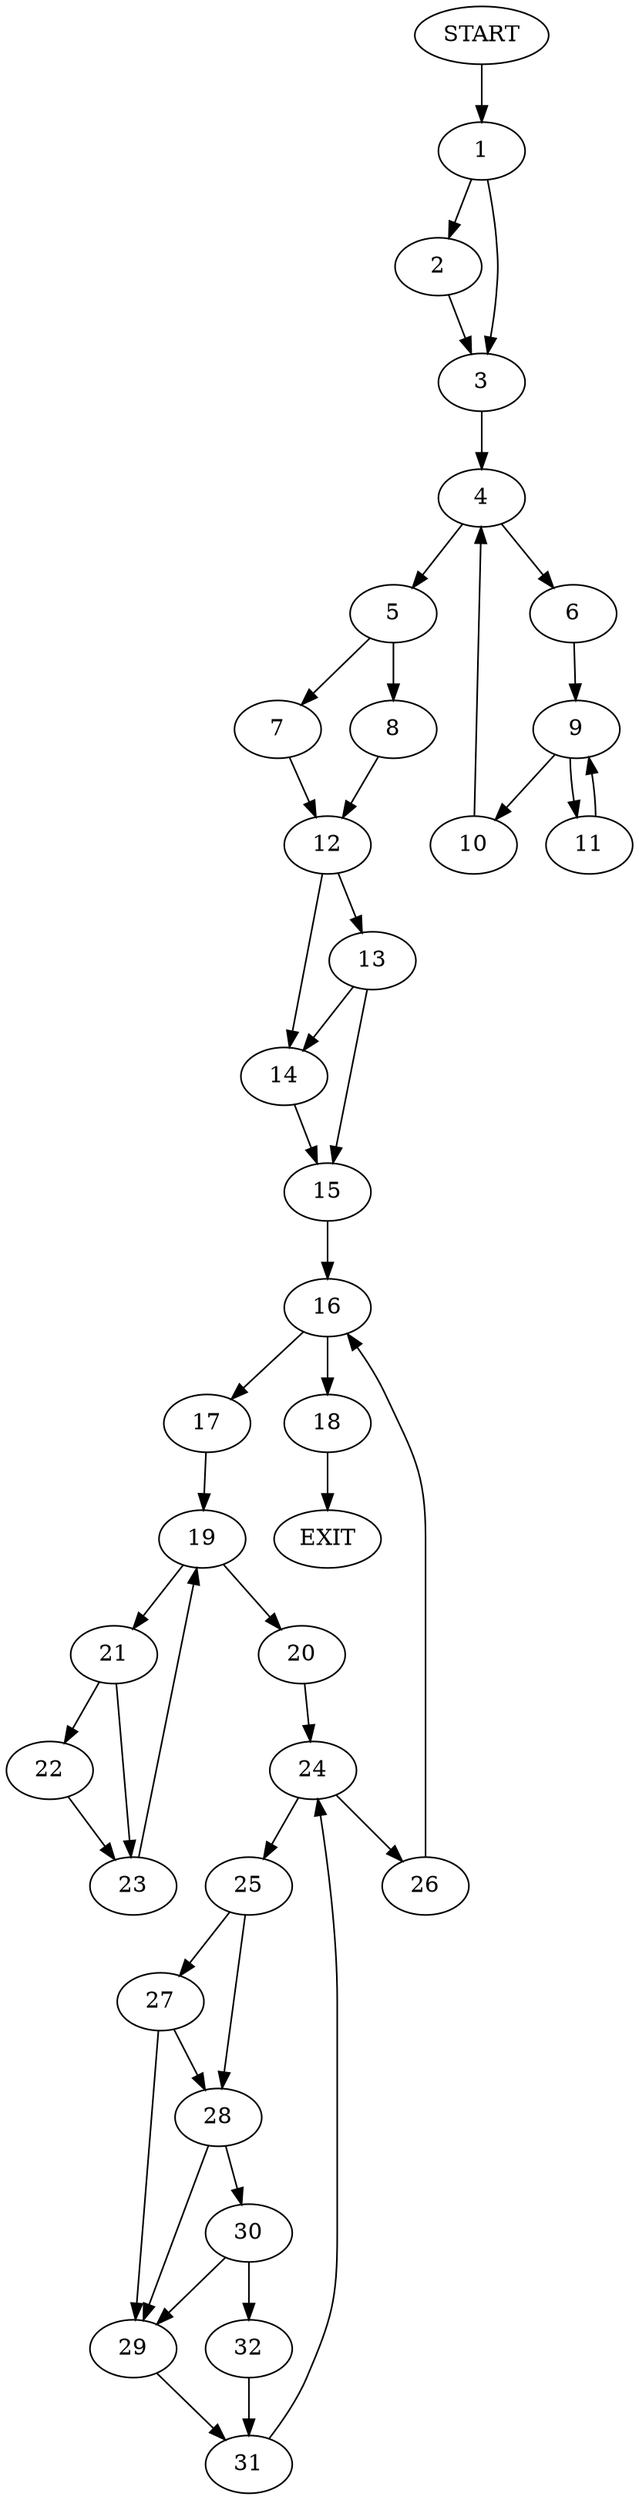 digraph {
0 [label="START"]
33 [label="EXIT"]
0 -> 1
1 -> 2
1 -> 3
3 -> 4
2 -> 3
4 -> 5
4 -> 6
5 -> 7
5 -> 8
6 -> 9
9 -> 10
9 -> 11
10 -> 4
11 -> 9
8 -> 12
7 -> 12
12 -> 13
12 -> 14
13 -> 15
13 -> 14
14 -> 15
15 -> 16
16 -> 17
16 -> 18
17 -> 19
18 -> 33
19 -> 20
19 -> 21
21 -> 22
21 -> 23
20 -> 24
22 -> 23
23 -> 19
24 -> 25
24 -> 26
25 -> 27
25 -> 28
26 -> 16
27 -> 28
27 -> 29
28 -> 30
28 -> 29
29 -> 31
30 -> 32
30 -> 29
32 -> 31
31 -> 24
}
